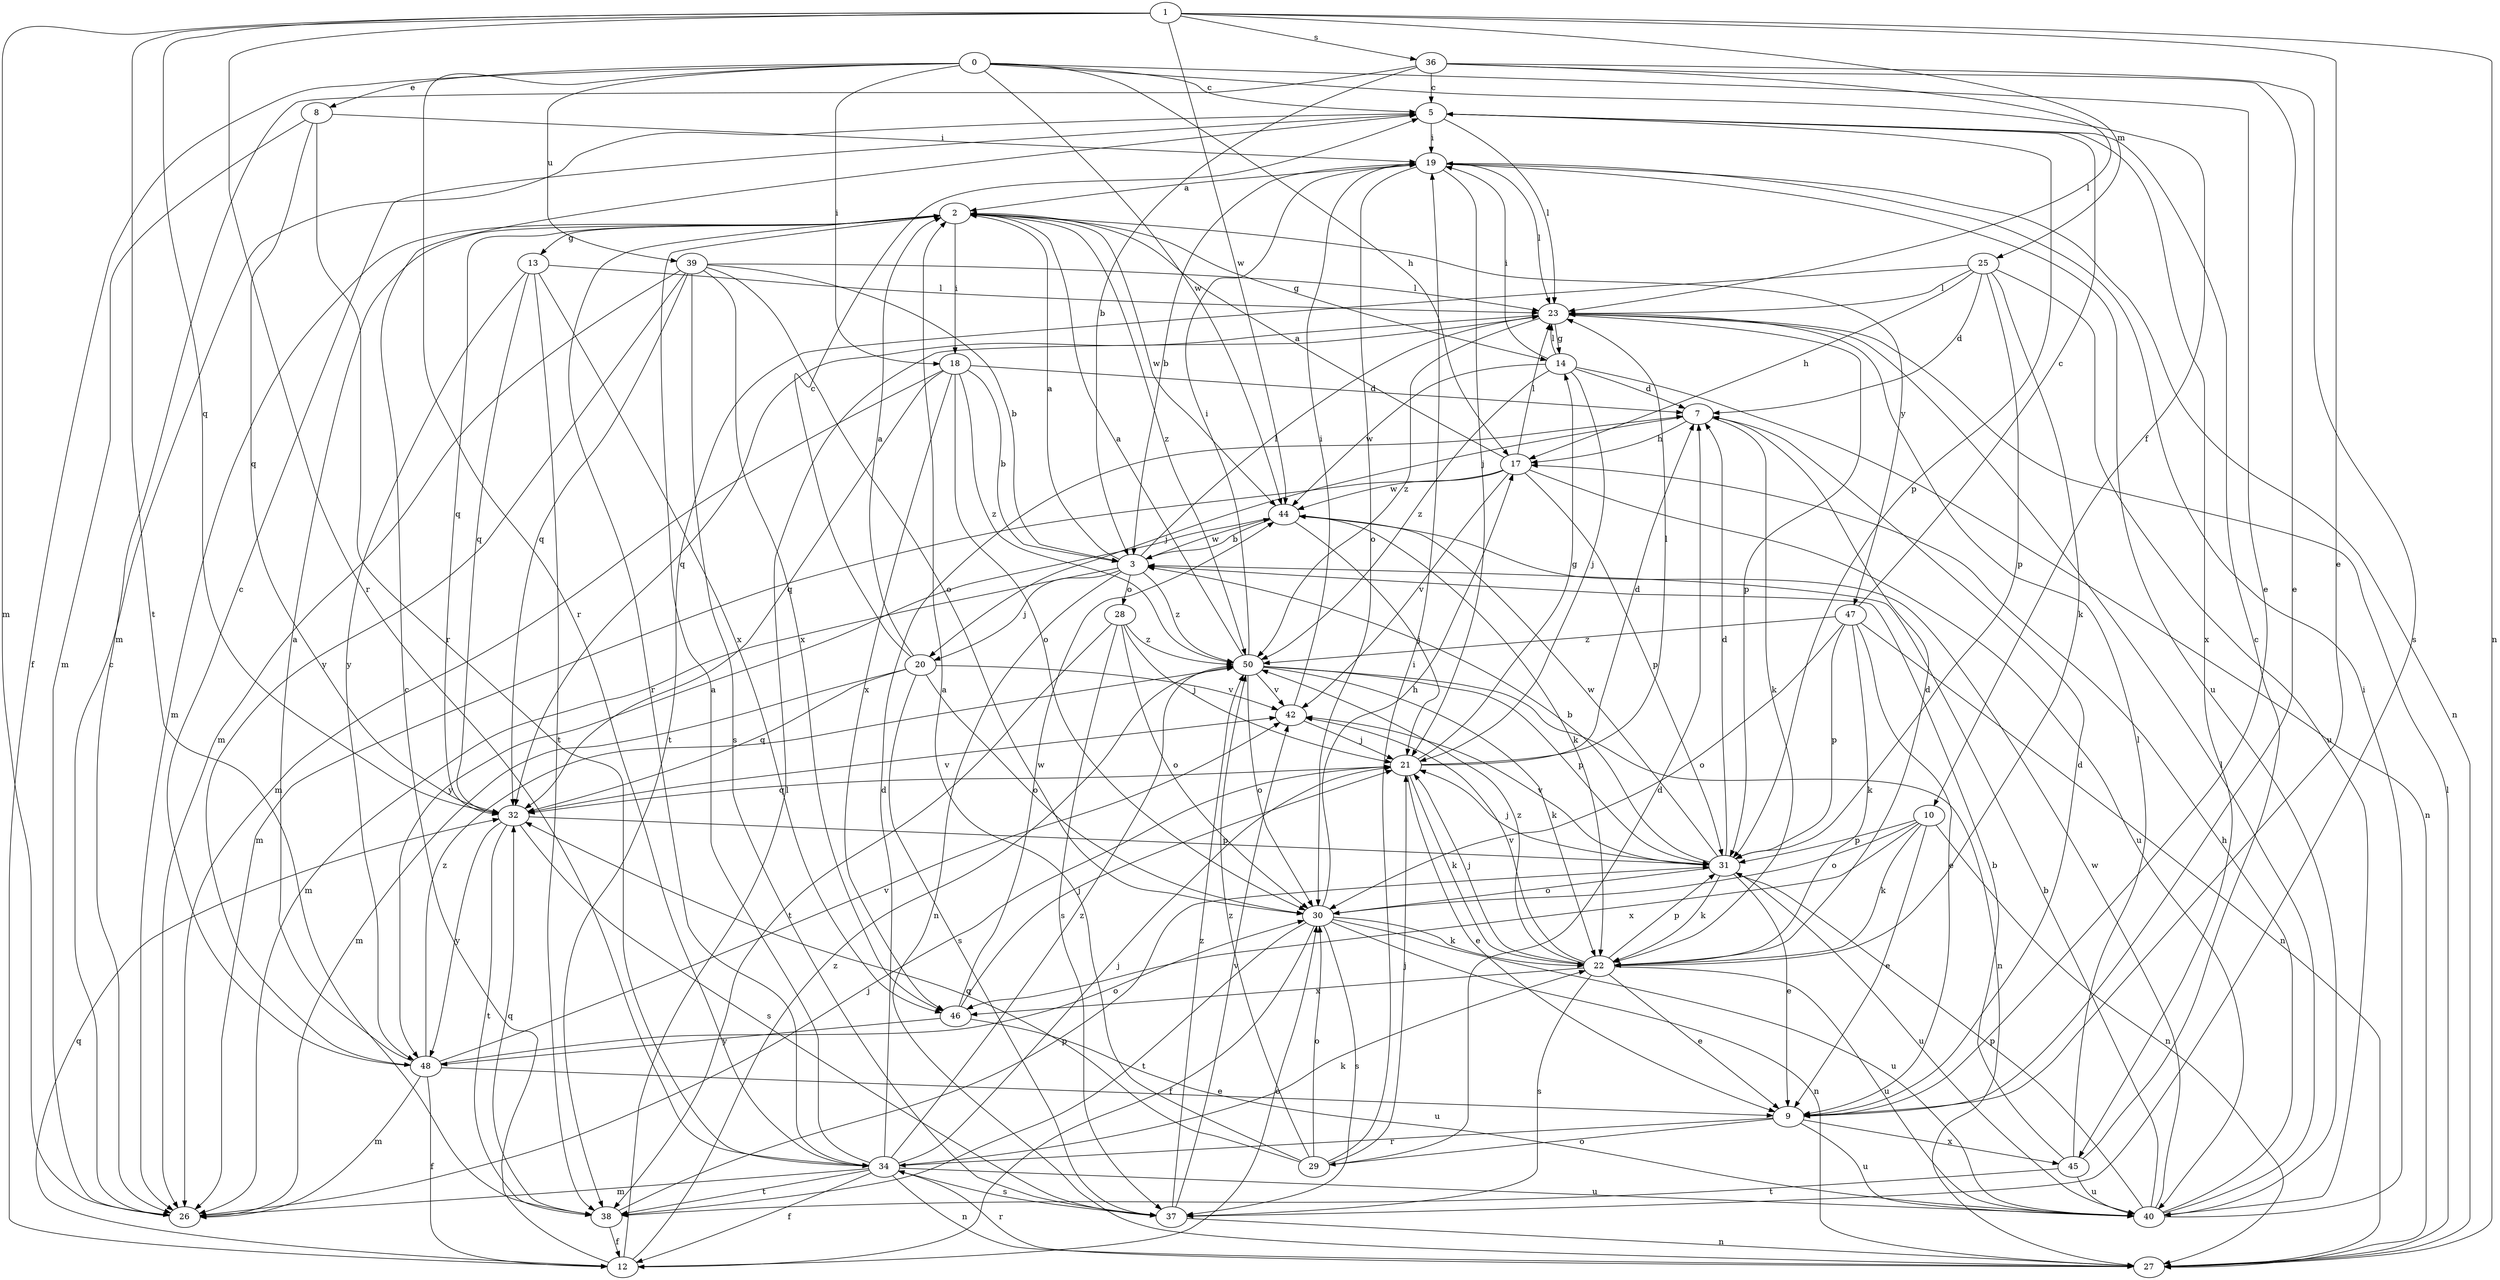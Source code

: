 strict digraph  {
0;
1;
2;
3;
5;
7;
8;
9;
10;
12;
13;
14;
17;
18;
19;
20;
21;
22;
23;
25;
26;
27;
28;
29;
30;
31;
32;
34;
36;
37;
38;
39;
40;
42;
44;
45;
46;
47;
48;
50;
0 -> 5  [label=c];
0 -> 8  [label=e];
0 -> 9  [label=e];
0 -> 10  [label=f];
0 -> 12  [label=f];
0 -> 17  [label=h];
0 -> 18  [label=i];
0 -> 34  [label=r];
0 -> 39  [label=u];
0 -> 44  [label=w];
1 -> 9  [label=e];
1 -> 25  [label=m];
1 -> 26  [label=m];
1 -> 27  [label=n];
1 -> 32  [label=q];
1 -> 34  [label=r];
1 -> 36  [label=s];
1 -> 38  [label=t];
1 -> 44  [label=w];
2 -> 13  [label=g];
2 -> 14  [label=g];
2 -> 18  [label=i];
2 -> 26  [label=m];
2 -> 32  [label=q];
2 -> 34  [label=r];
2 -> 44  [label=w];
2 -> 47  [label=y];
2 -> 50  [label=z];
3 -> 2  [label=a];
3 -> 20  [label=j];
3 -> 23  [label=l];
3 -> 26  [label=m];
3 -> 27  [label=n];
3 -> 28  [label=o];
3 -> 44  [label=w];
3 -> 50  [label=z];
5 -> 19  [label=i];
5 -> 23  [label=l];
5 -> 31  [label=p];
5 -> 45  [label=x];
7 -> 17  [label=h];
7 -> 20  [label=j];
7 -> 22  [label=k];
8 -> 19  [label=i];
8 -> 26  [label=m];
8 -> 32  [label=q];
8 -> 34  [label=r];
9 -> 7  [label=d];
9 -> 29  [label=o];
9 -> 34  [label=r];
9 -> 40  [label=u];
9 -> 45  [label=x];
10 -> 9  [label=e];
10 -> 22  [label=k];
10 -> 27  [label=n];
10 -> 30  [label=o];
10 -> 31  [label=p];
10 -> 46  [label=x];
12 -> 5  [label=c];
12 -> 23  [label=l];
12 -> 30  [label=o];
12 -> 32  [label=q];
12 -> 50  [label=z];
13 -> 23  [label=l];
13 -> 32  [label=q];
13 -> 38  [label=t];
13 -> 46  [label=x];
13 -> 48  [label=y];
14 -> 7  [label=d];
14 -> 19  [label=i];
14 -> 21  [label=j];
14 -> 23  [label=l];
14 -> 27  [label=n];
14 -> 44  [label=w];
14 -> 50  [label=z];
17 -> 2  [label=a];
17 -> 23  [label=l];
17 -> 26  [label=m];
17 -> 31  [label=p];
17 -> 40  [label=u];
17 -> 42  [label=v];
17 -> 44  [label=w];
18 -> 3  [label=b];
18 -> 7  [label=d];
18 -> 26  [label=m];
18 -> 30  [label=o];
18 -> 32  [label=q];
18 -> 46  [label=x];
18 -> 50  [label=z];
19 -> 2  [label=a];
19 -> 3  [label=b];
19 -> 21  [label=j];
19 -> 23  [label=l];
19 -> 27  [label=n];
19 -> 30  [label=o];
19 -> 40  [label=u];
20 -> 2  [label=a];
20 -> 5  [label=c];
20 -> 26  [label=m];
20 -> 30  [label=o];
20 -> 32  [label=q];
20 -> 37  [label=s];
20 -> 42  [label=v];
21 -> 7  [label=d];
21 -> 9  [label=e];
21 -> 14  [label=g];
21 -> 22  [label=k];
21 -> 23  [label=l];
21 -> 32  [label=q];
22 -> 7  [label=d];
22 -> 9  [label=e];
22 -> 21  [label=j];
22 -> 31  [label=p];
22 -> 37  [label=s];
22 -> 40  [label=u];
22 -> 42  [label=v];
22 -> 46  [label=x];
22 -> 50  [label=z];
23 -> 14  [label=g];
23 -> 31  [label=p];
23 -> 32  [label=q];
23 -> 50  [label=z];
25 -> 7  [label=d];
25 -> 17  [label=h];
25 -> 22  [label=k];
25 -> 23  [label=l];
25 -> 31  [label=p];
25 -> 38  [label=t];
25 -> 40  [label=u];
26 -> 5  [label=c];
26 -> 21  [label=j];
27 -> 23  [label=l];
27 -> 34  [label=r];
28 -> 21  [label=j];
28 -> 30  [label=o];
28 -> 37  [label=s];
28 -> 38  [label=t];
28 -> 50  [label=z];
29 -> 2  [label=a];
29 -> 7  [label=d];
29 -> 19  [label=i];
29 -> 21  [label=j];
29 -> 30  [label=o];
29 -> 32  [label=q];
29 -> 50  [label=z];
30 -> 12  [label=f];
30 -> 17  [label=h];
30 -> 22  [label=k];
30 -> 27  [label=n];
30 -> 37  [label=s];
30 -> 38  [label=t];
30 -> 40  [label=u];
31 -> 3  [label=b];
31 -> 7  [label=d];
31 -> 9  [label=e];
31 -> 21  [label=j];
31 -> 22  [label=k];
31 -> 30  [label=o];
31 -> 40  [label=u];
31 -> 42  [label=v];
31 -> 44  [label=w];
32 -> 31  [label=p];
32 -> 37  [label=s];
32 -> 38  [label=t];
32 -> 42  [label=v];
32 -> 48  [label=y];
34 -> 2  [label=a];
34 -> 7  [label=d];
34 -> 12  [label=f];
34 -> 21  [label=j];
34 -> 22  [label=k];
34 -> 26  [label=m];
34 -> 27  [label=n];
34 -> 37  [label=s];
34 -> 38  [label=t];
34 -> 40  [label=u];
34 -> 50  [label=z];
36 -> 3  [label=b];
36 -> 5  [label=c];
36 -> 9  [label=e];
36 -> 23  [label=l];
36 -> 26  [label=m];
36 -> 37  [label=s];
37 -> 27  [label=n];
37 -> 42  [label=v];
37 -> 50  [label=z];
38 -> 12  [label=f];
38 -> 31  [label=p];
38 -> 32  [label=q];
39 -> 3  [label=b];
39 -> 23  [label=l];
39 -> 26  [label=m];
39 -> 30  [label=o];
39 -> 32  [label=q];
39 -> 37  [label=s];
39 -> 46  [label=x];
39 -> 48  [label=y];
40 -> 3  [label=b];
40 -> 17  [label=h];
40 -> 19  [label=i];
40 -> 23  [label=l];
40 -> 31  [label=p];
40 -> 44  [label=w];
42 -> 19  [label=i];
42 -> 21  [label=j];
44 -> 3  [label=b];
44 -> 21  [label=j];
44 -> 22  [label=k];
44 -> 48  [label=y];
45 -> 3  [label=b];
45 -> 5  [label=c];
45 -> 23  [label=l];
45 -> 38  [label=t];
45 -> 40  [label=u];
46 -> 21  [label=j];
46 -> 40  [label=u];
46 -> 44  [label=w];
46 -> 48  [label=y];
47 -> 5  [label=c];
47 -> 9  [label=e];
47 -> 22  [label=k];
47 -> 27  [label=n];
47 -> 30  [label=o];
47 -> 31  [label=p];
47 -> 50  [label=z];
48 -> 2  [label=a];
48 -> 5  [label=c];
48 -> 9  [label=e];
48 -> 12  [label=f];
48 -> 26  [label=m];
48 -> 30  [label=o];
48 -> 42  [label=v];
48 -> 50  [label=z];
50 -> 2  [label=a];
50 -> 19  [label=i];
50 -> 22  [label=k];
50 -> 27  [label=n];
50 -> 30  [label=o];
50 -> 31  [label=p];
50 -> 42  [label=v];
}
